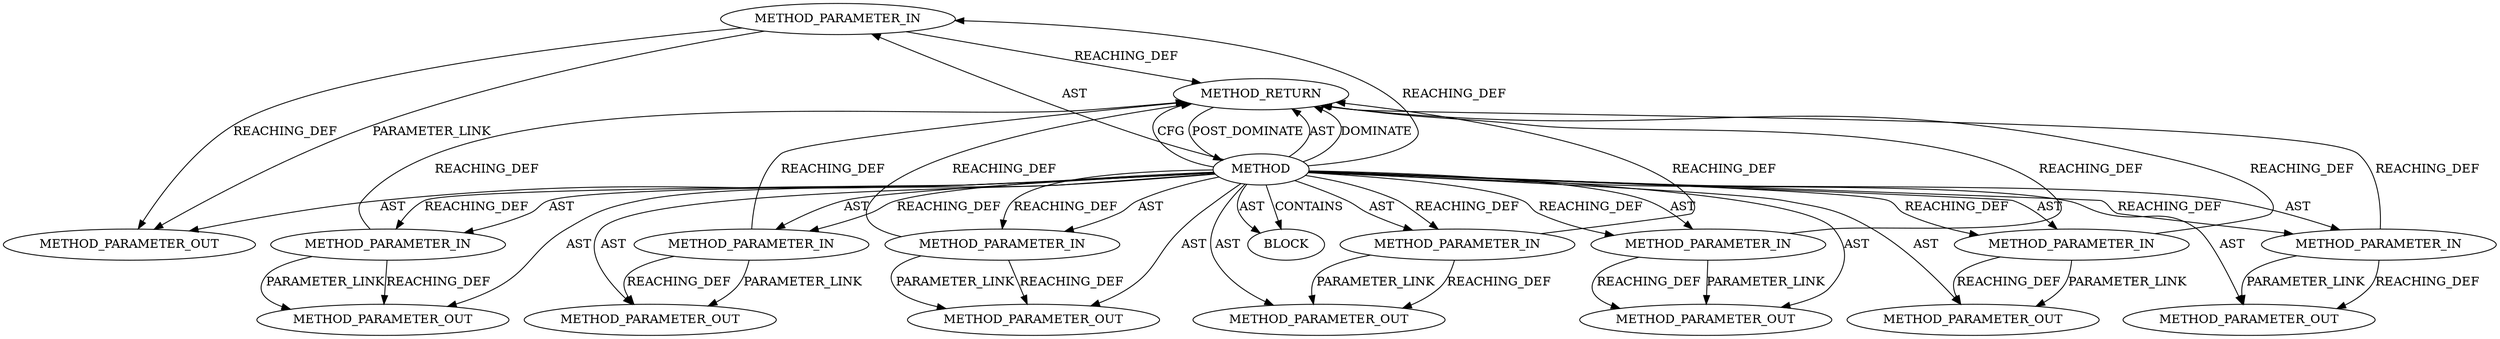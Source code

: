 digraph {
  369 [label=METHOD_PARAMETER_IN ORDER=8 CODE="p8" IS_VARIADIC=false TYPE_FULL_NAME="ANY" EVALUATION_STRATEGY="BY_VALUE" INDEX=8 NAME="p8"]
  363 [label=METHOD_PARAMETER_IN ORDER=2 CODE="p2" IS_VARIADIC=false TYPE_FULL_NAME="ANY" EVALUATION_STRATEGY="BY_VALUE" INDEX=2 NAME="p2"]
  361 [label=METHOD AST_PARENT_TYPE="NAMESPACE_BLOCK" AST_PARENT_FULL_NAME="<global>" ORDER=0 CODE="<empty>" FULL_NAME="pkcs12_gen_gost_mac_key" IS_EXTERNAL=true FILENAME="<empty>" SIGNATURE="" NAME="pkcs12_gen_gost_mac_key"]
  463 [label=METHOD_PARAMETER_OUT ORDER=8 CODE="p8" IS_VARIADIC=false TYPE_FULL_NAME="ANY" EVALUATION_STRATEGY="BY_VALUE" INDEX=8 NAME="p8"]
  370 [label=BLOCK ORDER=1 ARGUMENT_INDEX=1 CODE="<empty>" TYPE_FULL_NAME="ANY"]
  460 [label=METHOD_PARAMETER_OUT ORDER=5 CODE="p5" IS_VARIADIC=false TYPE_FULL_NAME="ANY" EVALUATION_STRATEGY="BY_VALUE" INDEX=5 NAME="p5"]
  456 [label=METHOD_PARAMETER_OUT ORDER=1 CODE="p1" IS_VARIADIC=false TYPE_FULL_NAME="ANY" EVALUATION_STRATEGY="BY_VALUE" INDEX=1 NAME="p1"]
  366 [label=METHOD_PARAMETER_IN ORDER=5 CODE="p5" IS_VARIADIC=false TYPE_FULL_NAME="ANY" EVALUATION_STRATEGY="BY_VALUE" INDEX=5 NAME="p5"]
  364 [label=METHOD_PARAMETER_IN ORDER=3 CODE="p3" IS_VARIADIC=false TYPE_FULL_NAME="ANY" EVALUATION_STRATEGY="BY_VALUE" INDEX=3 NAME="p3"]
  459 [label=METHOD_PARAMETER_OUT ORDER=4 CODE="p4" IS_VARIADIC=false TYPE_FULL_NAME="ANY" EVALUATION_STRATEGY="BY_VALUE" INDEX=4 NAME="p4"]
  461 [label=METHOD_PARAMETER_OUT ORDER=6 CODE="p6" IS_VARIADIC=false TYPE_FULL_NAME="ANY" EVALUATION_STRATEGY="BY_VALUE" INDEX=6 NAME="p6"]
  368 [label=METHOD_PARAMETER_IN ORDER=7 CODE="p7" IS_VARIADIC=false TYPE_FULL_NAME="ANY" EVALUATION_STRATEGY="BY_VALUE" INDEX=7 NAME="p7"]
  365 [label=METHOD_PARAMETER_IN ORDER=4 CODE="p4" IS_VARIADIC=false TYPE_FULL_NAME="ANY" EVALUATION_STRATEGY="BY_VALUE" INDEX=4 NAME="p4"]
  367 [label=METHOD_PARAMETER_IN ORDER=6 CODE="p6" IS_VARIADIC=false TYPE_FULL_NAME="ANY" EVALUATION_STRATEGY="BY_VALUE" INDEX=6 NAME="p6"]
  458 [label=METHOD_PARAMETER_OUT ORDER=3 CODE="p3" IS_VARIADIC=false TYPE_FULL_NAME="ANY" EVALUATION_STRATEGY="BY_VALUE" INDEX=3 NAME="p3"]
  371 [label=METHOD_RETURN ORDER=2 CODE="RET" TYPE_FULL_NAME="ANY" EVALUATION_STRATEGY="BY_VALUE"]
  457 [label=METHOD_PARAMETER_OUT ORDER=2 CODE="p2" IS_VARIADIC=false TYPE_FULL_NAME="ANY" EVALUATION_STRATEGY="BY_VALUE" INDEX=2 NAME="p2"]
  462 [label=METHOD_PARAMETER_OUT ORDER=7 CODE="p7" IS_VARIADIC=false TYPE_FULL_NAME="ANY" EVALUATION_STRATEGY="BY_VALUE" INDEX=7 NAME="p7"]
  362 [label=METHOD_PARAMETER_IN ORDER=1 CODE="p1" IS_VARIADIC=false TYPE_FULL_NAME="ANY" EVALUATION_STRATEGY="BY_VALUE" INDEX=1 NAME="p1"]
  366 -> 371 [label=REACHING_DEF VARIABLE="p5"]
  366 -> 460 [label=REACHING_DEF VARIABLE="p5"]
  369 -> 371 [label=REACHING_DEF VARIABLE="p8"]
  361 -> 369 [label=REACHING_DEF VARIABLE=""]
  361 -> 364 [label=AST ]
  365 -> 371 [label=REACHING_DEF VARIABLE="p4"]
  361 -> 371 [label=AST ]
  361 -> 366 [label=AST ]
  365 -> 459 [label=REACHING_DEF VARIABLE="p4"]
  361 -> 462 [label=AST ]
  361 -> 364 [label=REACHING_DEF VARIABLE=""]
  361 -> 367 [label=REACHING_DEF VARIABLE=""]
  361 -> 371 [label=DOMINATE ]
  368 -> 462 [label=PARAMETER_LINK ]
  361 -> 368 [label=AST ]
  361 -> 365 [label=AST ]
  363 -> 457 [label=PARAMETER_LINK ]
  361 -> 370 [label=AST ]
  371 -> 361 [label=POST_DOMINATE ]
  362 -> 371 [label=REACHING_DEF VARIABLE="p1"]
  364 -> 458 [label=REACHING_DEF VARIABLE="p3"]
  365 -> 459 [label=PARAMETER_LINK ]
  362 -> 456 [label=REACHING_DEF VARIABLE="p1"]
  361 -> 371 [label=CFG ]
  361 -> 363 [label=REACHING_DEF VARIABLE=""]
  368 -> 462 [label=REACHING_DEF VARIABLE="p7"]
  361 -> 362 [label=REACHING_DEF VARIABLE=""]
  361 -> 460 [label=AST ]
  361 -> 461 [label=AST ]
  361 -> 459 [label=AST ]
  362 -> 456 [label=PARAMETER_LINK ]
  361 -> 457 [label=AST ]
  361 -> 369 [label=AST ]
  361 -> 370 [label=CONTAINS ]
  361 -> 368 [label=REACHING_DEF VARIABLE=""]
  364 -> 371 [label=REACHING_DEF VARIABLE="p3"]
  367 -> 371 [label=REACHING_DEF VARIABLE="p6"]
  369 -> 463 [label=PARAMETER_LINK ]
  361 -> 363 [label=AST ]
  361 -> 463 [label=AST ]
  366 -> 460 [label=PARAMETER_LINK ]
  364 -> 458 [label=PARAMETER_LINK ]
  361 -> 366 [label=REACHING_DEF VARIABLE=""]
  369 -> 463 [label=REACHING_DEF VARIABLE="p8"]
  367 -> 461 [label=PARAMETER_LINK ]
  361 -> 367 [label=AST ]
  361 -> 456 [label=AST ]
  361 -> 362 [label=AST ]
  368 -> 371 [label=REACHING_DEF VARIABLE="p7"]
  361 -> 365 [label=REACHING_DEF VARIABLE=""]
  363 -> 371 [label=REACHING_DEF VARIABLE="p2"]
  363 -> 457 [label=REACHING_DEF VARIABLE="p2"]
  367 -> 461 [label=REACHING_DEF VARIABLE="p6"]
  361 -> 458 [label=AST ]
}

